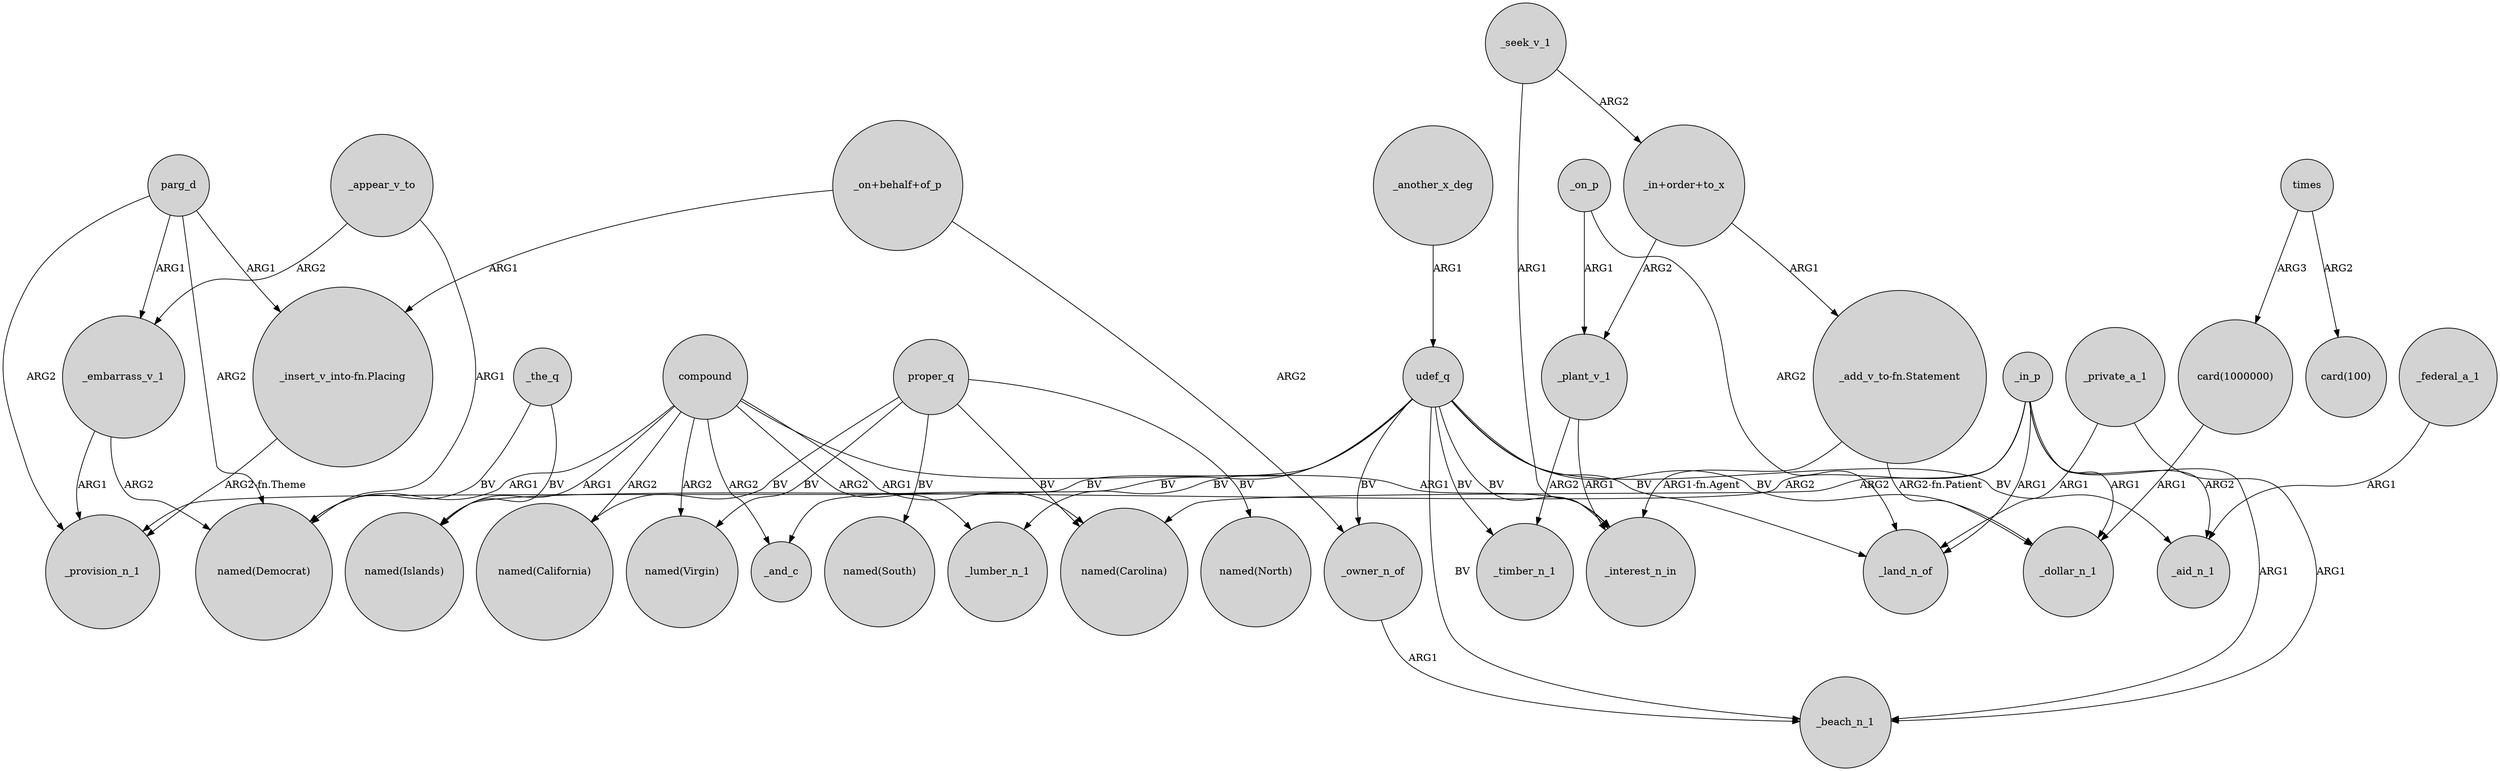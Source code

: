 digraph {
	node [shape=circle style=filled]
	_the_q -> "named(Democrat)" [label=BV]
	_owner_n_of -> _beach_n_1 [label=ARG1]
	"card(1000000)" -> _dollar_n_1 [label=ARG1]
	compound -> _lumber_n_1 [label=ARG2]
	times -> "card(100)" [label=ARG2]
	compound -> "named(Islands)" [label=ARG1]
	_in_p -> _beach_n_1 [label=ARG1]
	proper_q -> "named(North)" [label=BV]
	_another_x_deg -> udef_q [label=ARG1]
	"_insert_v_into-fn.Placing" -> _provision_n_1 [label="ARG2-fn.Theme"]
	_in_p -> _land_n_of [label=ARG1]
	"_add_v_to-fn.Statement" -> _interest_n_in [label="ARG1-fn.Agent"]
	proper_q -> "named(California)" [label=BV]
	udef_q -> _lumber_n_1 [label=BV]
	_the_q -> "named(Islands)" [label=BV]
	_embarrass_v_1 -> "named(Democrat)" [label=ARG2]
	udef_q -> _interest_n_in [label=BV]
	udef_q -> _land_n_of [label=BV]
	compound -> "named(Democrat)" [label=ARG1]
	udef_q -> _provision_n_1 [label=BV]
	"_on+behalf+of_p" -> "_insert_v_into-fn.Placing" [label=ARG1]
	proper_q -> "named(Virgin)" [label=BV]
	"_add_v_to-fn.Statement" -> _dollar_n_1 [label="ARG2-fn.Patient"]
	"_in+order+to_x" -> _plant_v_1 [label=ARG2]
	udef_q -> _timber_n_1 [label=BV]
	_in_p -> _aid_n_1 [label=ARG2]
	parg_d -> _provision_n_1 [label=ARG2]
	_appear_v_to -> "named(Democrat)" [label=ARG1]
	_seek_v_1 -> _interest_n_in [label=ARG1]
	parg_d -> _embarrass_v_1 [label=ARG1]
	parg_d -> "_insert_v_into-fn.Placing" [label=ARG1]
	"_in+order+to_x" -> "_add_v_to-fn.Statement" [label=ARG1]
	_private_a_1 -> _beach_n_1 [label=ARG1]
	_in_p -> "named(Islands)" [label=ARG2]
	_in_p -> "named(Carolina)" [label=ARG2]
	compound -> _and_c [label=ARG2]
	_appear_v_to -> _embarrass_v_1 [label=ARG2]
	times -> "card(1000000)" [label=ARG3]
	_federal_a_1 -> _aid_n_1 [label=ARG1]
	_on_p -> _plant_v_1 [label=ARG1]
	compound -> "named(Carolina)" [label=ARG1]
	udef_q -> _owner_n_of [label=BV]
	parg_d -> "named(Democrat)" [label=ARG2]
	_on_p -> _land_n_of [label=ARG2]
	_plant_v_1 -> _interest_n_in [label=ARG1]
	compound -> "named(California)" [label=ARG2]
	"_on+behalf+of_p" -> _owner_n_of [label=ARG2]
	udef_q -> _aid_n_1 [label=BV]
	_in_p -> _dollar_n_1 [label=ARG1]
	_embarrass_v_1 -> _provision_n_1 [label=ARG1]
	compound -> _interest_n_in [label=ARG1]
	_plant_v_1 -> _timber_n_1 [label=ARG2]
	_seek_v_1 -> "_in+order+to_x" [label=ARG2]
	proper_q -> "named(Carolina)" [label=BV]
	udef_q -> _and_c [label=BV]
	proper_q -> "named(South)" [label=BV]
	_private_a_1 -> _land_n_of [label=ARG1]
	compound -> "named(Virgin)" [label=ARG2]
	udef_q -> _dollar_n_1 [label=BV]
	udef_q -> _beach_n_1 [label=BV]
}
